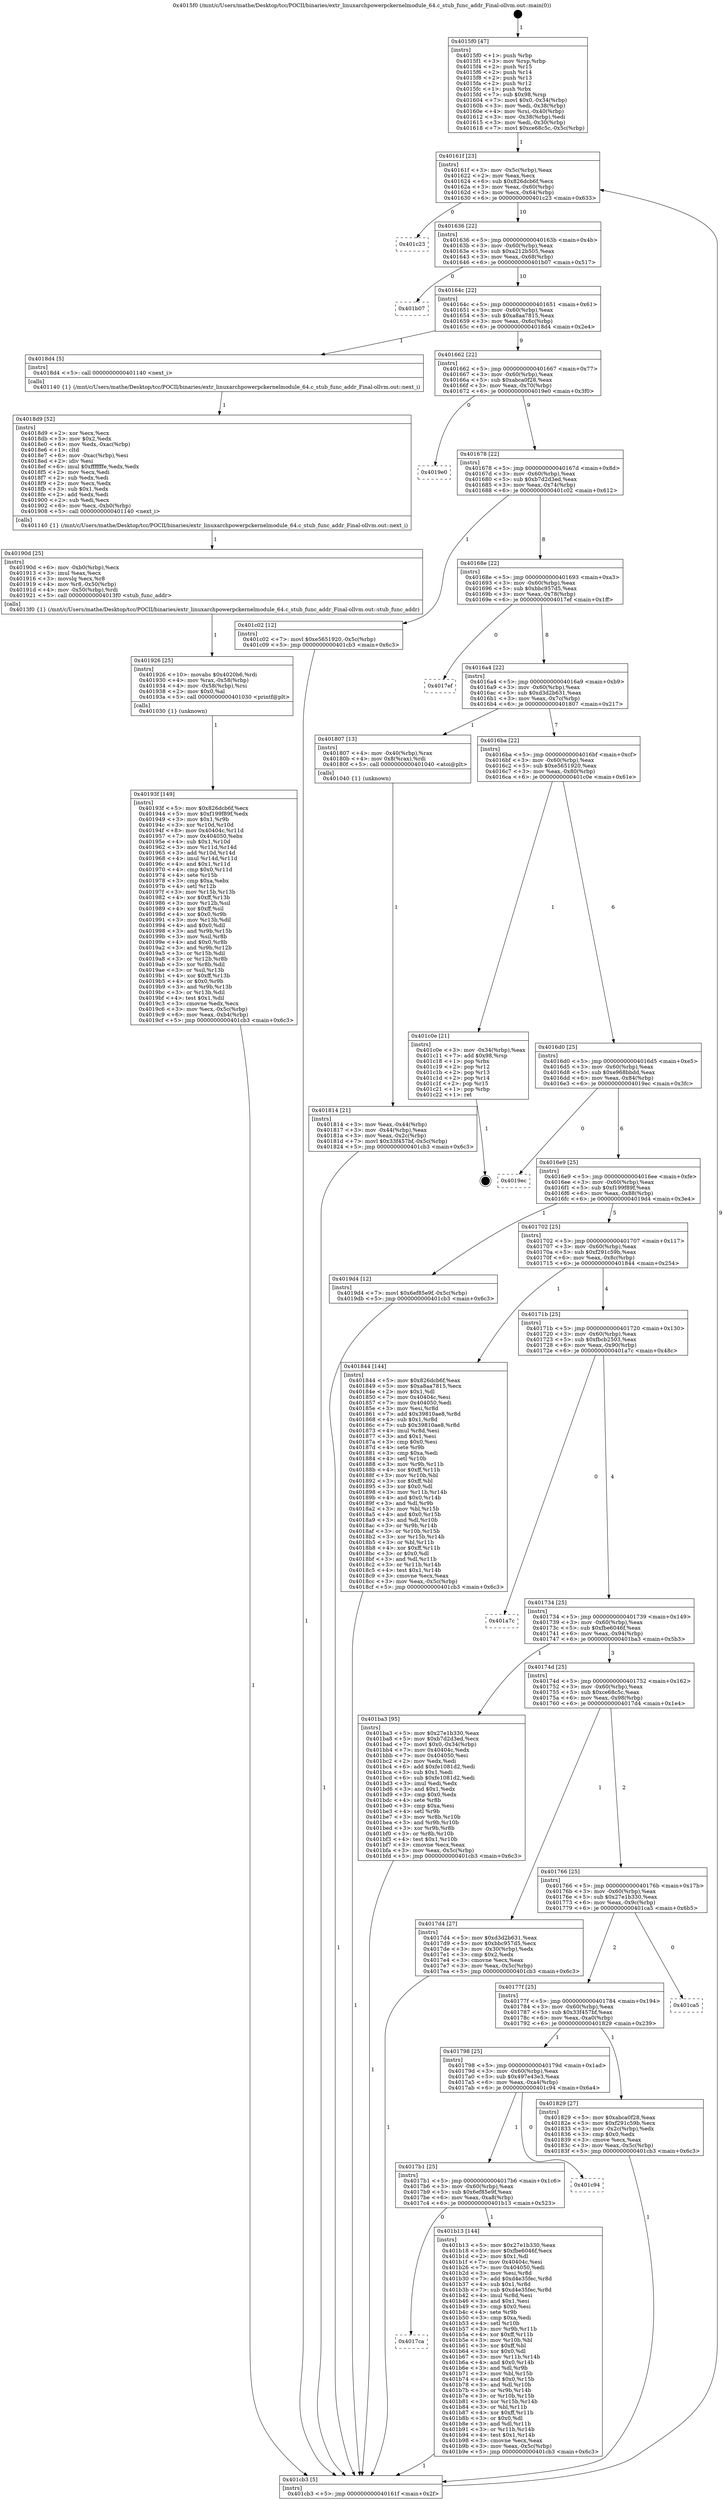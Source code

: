 digraph "0x4015f0" {
  label = "0x4015f0 (/mnt/c/Users/mathe/Desktop/tcc/POCII/binaries/extr_linuxarchpowerpckernelmodule_64.c_stub_func_addr_Final-ollvm.out::main(0))"
  labelloc = "t"
  node[shape=record]

  Entry [label="",width=0.3,height=0.3,shape=circle,fillcolor=black,style=filled]
  "0x40161f" [label="{
     0x40161f [23]\l
     | [instrs]\l
     &nbsp;&nbsp;0x40161f \<+3\>: mov -0x5c(%rbp),%eax\l
     &nbsp;&nbsp;0x401622 \<+2\>: mov %eax,%ecx\l
     &nbsp;&nbsp;0x401624 \<+6\>: sub $0x826dcb6f,%ecx\l
     &nbsp;&nbsp;0x40162a \<+3\>: mov %eax,-0x60(%rbp)\l
     &nbsp;&nbsp;0x40162d \<+3\>: mov %ecx,-0x64(%rbp)\l
     &nbsp;&nbsp;0x401630 \<+6\>: je 0000000000401c23 \<main+0x633\>\l
  }"]
  "0x401c23" [label="{
     0x401c23\l
  }", style=dashed]
  "0x401636" [label="{
     0x401636 [22]\l
     | [instrs]\l
     &nbsp;&nbsp;0x401636 \<+5\>: jmp 000000000040163b \<main+0x4b\>\l
     &nbsp;&nbsp;0x40163b \<+3\>: mov -0x60(%rbp),%eax\l
     &nbsp;&nbsp;0x40163e \<+5\>: sub $0xa212b505,%eax\l
     &nbsp;&nbsp;0x401643 \<+3\>: mov %eax,-0x68(%rbp)\l
     &nbsp;&nbsp;0x401646 \<+6\>: je 0000000000401b07 \<main+0x517\>\l
  }"]
  Exit [label="",width=0.3,height=0.3,shape=circle,fillcolor=black,style=filled,peripheries=2]
  "0x401b07" [label="{
     0x401b07\l
  }", style=dashed]
  "0x40164c" [label="{
     0x40164c [22]\l
     | [instrs]\l
     &nbsp;&nbsp;0x40164c \<+5\>: jmp 0000000000401651 \<main+0x61\>\l
     &nbsp;&nbsp;0x401651 \<+3\>: mov -0x60(%rbp),%eax\l
     &nbsp;&nbsp;0x401654 \<+5\>: sub $0xa8aa7815,%eax\l
     &nbsp;&nbsp;0x401659 \<+3\>: mov %eax,-0x6c(%rbp)\l
     &nbsp;&nbsp;0x40165c \<+6\>: je 00000000004018d4 \<main+0x2e4\>\l
  }"]
  "0x4017ca" [label="{
     0x4017ca\l
  }", style=dashed]
  "0x4018d4" [label="{
     0x4018d4 [5]\l
     | [instrs]\l
     &nbsp;&nbsp;0x4018d4 \<+5\>: call 0000000000401140 \<next_i\>\l
     | [calls]\l
     &nbsp;&nbsp;0x401140 \{1\} (/mnt/c/Users/mathe/Desktop/tcc/POCII/binaries/extr_linuxarchpowerpckernelmodule_64.c_stub_func_addr_Final-ollvm.out::next_i)\l
  }"]
  "0x401662" [label="{
     0x401662 [22]\l
     | [instrs]\l
     &nbsp;&nbsp;0x401662 \<+5\>: jmp 0000000000401667 \<main+0x77\>\l
     &nbsp;&nbsp;0x401667 \<+3\>: mov -0x60(%rbp),%eax\l
     &nbsp;&nbsp;0x40166a \<+5\>: sub $0xabca0f28,%eax\l
     &nbsp;&nbsp;0x40166f \<+3\>: mov %eax,-0x70(%rbp)\l
     &nbsp;&nbsp;0x401672 \<+6\>: je 00000000004019e0 \<main+0x3f0\>\l
  }"]
  "0x401b13" [label="{
     0x401b13 [144]\l
     | [instrs]\l
     &nbsp;&nbsp;0x401b13 \<+5\>: mov $0x27e1b330,%eax\l
     &nbsp;&nbsp;0x401b18 \<+5\>: mov $0xfbe6046f,%ecx\l
     &nbsp;&nbsp;0x401b1d \<+2\>: mov $0x1,%dl\l
     &nbsp;&nbsp;0x401b1f \<+7\>: mov 0x40404c,%esi\l
     &nbsp;&nbsp;0x401b26 \<+7\>: mov 0x404050,%edi\l
     &nbsp;&nbsp;0x401b2d \<+3\>: mov %esi,%r8d\l
     &nbsp;&nbsp;0x401b30 \<+7\>: add $0xd4e35fec,%r8d\l
     &nbsp;&nbsp;0x401b37 \<+4\>: sub $0x1,%r8d\l
     &nbsp;&nbsp;0x401b3b \<+7\>: sub $0xd4e35fec,%r8d\l
     &nbsp;&nbsp;0x401b42 \<+4\>: imul %r8d,%esi\l
     &nbsp;&nbsp;0x401b46 \<+3\>: and $0x1,%esi\l
     &nbsp;&nbsp;0x401b49 \<+3\>: cmp $0x0,%esi\l
     &nbsp;&nbsp;0x401b4c \<+4\>: sete %r9b\l
     &nbsp;&nbsp;0x401b50 \<+3\>: cmp $0xa,%edi\l
     &nbsp;&nbsp;0x401b53 \<+4\>: setl %r10b\l
     &nbsp;&nbsp;0x401b57 \<+3\>: mov %r9b,%r11b\l
     &nbsp;&nbsp;0x401b5a \<+4\>: xor $0xff,%r11b\l
     &nbsp;&nbsp;0x401b5e \<+3\>: mov %r10b,%bl\l
     &nbsp;&nbsp;0x401b61 \<+3\>: xor $0xff,%bl\l
     &nbsp;&nbsp;0x401b64 \<+3\>: xor $0x0,%dl\l
     &nbsp;&nbsp;0x401b67 \<+3\>: mov %r11b,%r14b\l
     &nbsp;&nbsp;0x401b6a \<+4\>: and $0x0,%r14b\l
     &nbsp;&nbsp;0x401b6e \<+3\>: and %dl,%r9b\l
     &nbsp;&nbsp;0x401b71 \<+3\>: mov %bl,%r15b\l
     &nbsp;&nbsp;0x401b74 \<+4\>: and $0x0,%r15b\l
     &nbsp;&nbsp;0x401b78 \<+3\>: and %dl,%r10b\l
     &nbsp;&nbsp;0x401b7b \<+3\>: or %r9b,%r14b\l
     &nbsp;&nbsp;0x401b7e \<+3\>: or %r10b,%r15b\l
     &nbsp;&nbsp;0x401b81 \<+3\>: xor %r15b,%r14b\l
     &nbsp;&nbsp;0x401b84 \<+3\>: or %bl,%r11b\l
     &nbsp;&nbsp;0x401b87 \<+4\>: xor $0xff,%r11b\l
     &nbsp;&nbsp;0x401b8b \<+3\>: or $0x0,%dl\l
     &nbsp;&nbsp;0x401b8e \<+3\>: and %dl,%r11b\l
     &nbsp;&nbsp;0x401b91 \<+3\>: or %r11b,%r14b\l
     &nbsp;&nbsp;0x401b94 \<+4\>: test $0x1,%r14b\l
     &nbsp;&nbsp;0x401b98 \<+3\>: cmovne %ecx,%eax\l
     &nbsp;&nbsp;0x401b9b \<+3\>: mov %eax,-0x5c(%rbp)\l
     &nbsp;&nbsp;0x401b9e \<+5\>: jmp 0000000000401cb3 \<main+0x6c3\>\l
  }"]
  "0x4019e0" [label="{
     0x4019e0\l
  }", style=dashed]
  "0x401678" [label="{
     0x401678 [22]\l
     | [instrs]\l
     &nbsp;&nbsp;0x401678 \<+5\>: jmp 000000000040167d \<main+0x8d\>\l
     &nbsp;&nbsp;0x40167d \<+3\>: mov -0x60(%rbp),%eax\l
     &nbsp;&nbsp;0x401680 \<+5\>: sub $0xb7d2d3ed,%eax\l
     &nbsp;&nbsp;0x401685 \<+3\>: mov %eax,-0x74(%rbp)\l
     &nbsp;&nbsp;0x401688 \<+6\>: je 0000000000401c02 \<main+0x612\>\l
  }"]
  "0x4017b1" [label="{
     0x4017b1 [25]\l
     | [instrs]\l
     &nbsp;&nbsp;0x4017b1 \<+5\>: jmp 00000000004017b6 \<main+0x1c6\>\l
     &nbsp;&nbsp;0x4017b6 \<+3\>: mov -0x60(%rbp),%eax\l
     &nbsp;&nbsp;0x4017b9 \<+5\>: sub $0x6ef85e9f,%eax\l
     &nbsp;&nbsp;0x4017be \<+6\>: mov %eax,-0xa8(%rbp)\l
     &nbsp;&nbsp;0x4017c4 \<+6\>: je 0000000000401b13 \<main+0x523\>\l
  }"]
  "0x401c02" [label="{
     0x401c02 [12]\l
     | [instrs]\l
     &nbsp;&nbsp;0x401c02 \<+7\>: movl $0xe5651920,-0x5c(%rbp)\l
     &nbsp;&nbsp;0x401c09 \<+5\>: jmp 0000000000401cb3 \<main+0x6c3\>\l
  }"]
  "0x40168e" [label="{
     0x40168e [22]\l
     | [instrs]\l
     &nbsp;&nbsp;0x40168e \<+5\>: jmp 0000000000401693 \<main+0xa3\>\l
     &nbsp;&nbsp;0x401693 \<+3\>: mov -0x60(%rbp),%eax\l
     &nbsp;&nbsp;0x401696 \<+5\>: sub $0xbbc957d5,%eax\l
     &nbsp;&nbsp;0x40169b \<+3\>: mov %eax,-0x78(%rbp)\l
     &nbsp;&nbsp;0x40169e \<+6\>: je 00000000004017ef \<main+0x1ff\>\l
  }"]
  "0x401c94" [label="{
     0x401c94\l
  }", style=dashed]
  "0x4017ef" [label="{
     0x4017ef\l
  }", style=dashed]
  "0x4016a4" [label="{
     0x4016a4 [22]\l
     | [instrs]\l
     &nbsp;&nbsp;0x4016a4 \<+5\>: jmp 00000000004016a9 \<main+0xb9\>\l
     &nbsp;&nbsp;0x4016a9 \<+3\>: mov -0x60(%rbp),%eax\l
     &nbsp;&nbsp;0x4016ac \<+5\>: sub $0xd3d2b631,%eax\l
     &nbsp;&nbsp;0x4016b1 \<+3\>: mov %eax,-0x7c(%rbp)\l
     &nbsp;&nbsp;0x4016b4 \<+6\>: je 0000000000401807 \<main+0x217\>\l
  }"]
  "0x40193f" [label="{
     0x40193f [149]\l
     | [instrs]\l
     &nbsp;&nbsp;0x40193f \<+5\>: mov $0x826dcb6f,%ecx\l
     &nbsp;&nbsp;0x401944 \<+5\>: mov $0xf199f89f,%edx\l
     &nbsp;&nbsp;0x401949 \<+3\>: mov $0x1,%r9b\l
     &nbsp;&nbsp;0x40194c \<+3\>: xor %r10d,%r10d\l
     &nbsp;&nbsp;0x40194f \<+8\>: mov 0x40404c,%r11d\l
     &nbsp;&nbsp;0x401957 \<+7\>: mov 0x404050,%ebx\l
     &nbsp;&nbsp;0x40195e \<+4\>: sub $0x1,%r10d\l
     &nbsp;&nbsp;0x401962 \<+3\>: mov %r11d,%r14d\l
     &nbsp;&nbsp;0x401965 \<+3\>: add %r10d,%r14d\l
     &nbsp;&nbsp;0x401968 \<+4\>: imul %r14d,%r11d\l
     &nbsp;&nbsp;0x40196c \<+4\>: and $0x1,%r11d\l
     &nbsp;&nbsp;0x401970 \<+4\>: cmp $0x0,%r11d\l
     &nbsp;&nbsp;0x401974 \<+4\>: sete %r15b\l
     &nbsp;&nbsp;0x401978 \<+3\>: cmp $0xa,%ebx\l
     &nbsp;&nbsp;0x40197b \<+4\>: setl %r12b\l
     &nbsp;&nbsp;0x40197f \<+3\>: mov %r15b,%r13b\l
     &nbsp;&nbsp;0x401982 \<+4\>: xor $0xff,%r13b\l
     &nbsp;&nbsp;0x401986 \<+3\>: mov %r12b,%sil\l
     &nbsp;&nbsp;0x401989 \<+4\>: xor $0xff,%sil\l
     &nbsp;&nbsp;0x40198d \<+4\>: xor $0x0,%r9b\l
     &nbsp;&nbsp;0x401991 \<+3\>: mov %r13b,%dil\l
     &nbsp;&nbsp;0x401994 \<+4\>: and $0x0,%dil\l
     &nbsp;&nbsp;0x401998 \<+3\>: and %r9b,%r15b\l
     &nbsp;&nbsp;0x40199b \<+3\>: mov %sil,%r8b\l
     &nbsp;&nbsp;0x40199e \<+4\>: and $0x0,%r8b\l
     &nbsp;&nbsp;0x4019a2 \<+3\>: and %r9b,%r12b\l
     &nbsp;&nbsp;0x4019a5 \<+3\>: or %r15b,%dil\l
     &nbsp;&nbsp;0x4019a8 \<+3\>: or %r12b,%r8b\l
     &nbsp;&nbsp;0x4019ab \<+3\>: xor %r8b,%dil\l
     &nbsp;&nbsp;0x4019ae \<+3\>: or %sil,%r13b\l
     &nbsp;&nbsp;0x4019b1 \<+4\>: xor $0xff,%r13b\l
     &nbsp;&nbsp;0x4019b5 \<+4\>: or $0x0,%r9b\l
     &nbsp;&nbsp;0x4019b9 \<+3\>: and %r9b,%r13b\l
     &nbsp;&nbsp;0x4019bc \<+3\>: or %r13b,%dil\l
     &nbsp;&nbsp;0x4019bf \<+4\>: test $0x1,%dil\l
     &nbsp;&nbsp;0x4019c3 \<+3\>: cmovne %edx,%ecx\l
     &nbsp;&nbsp;0x4019c6 \<+3\>: mov %ecx,-0x5c(%rbp)\l
     &nbsp;&nbsp;0x4019c9 \<+6\>: mov %eax,-0xb4(%rbp)\l
     &nbsp;&nbsp;0x4019cf \<+5\>: jmp 0000000000401cb3 \<main+0x6c3\>\l
  }"]
  "0x401807" [label="{
     0x401807 [13]\l
     | [instrs]\l
     &nbsp;&nbsp;0x401807 \<+4\>: mov -0x40(%rbp),%rax\l
     &nbsp;&nbsp;0x40180b \<+4\>: mov 0x8(%rax),%rdi\l
     &nbsp;&nbsp;0x40180f \<+5\>: call 0000000000401040 \<atoi@plt\>\l
     | [calls]\l
     &nbsp;&nbsp;0x401040 \{1\} (unknown)\l
  }"]
  "0x4016ba" [label="{
     0x4016ba [22]\l
     | [instrs]\l
     &nbsp;&nbsp;0x4016ba \<+5\>: jmp 00000000004016bf \<main+0xcf\>\l
     &nbsp;&nbsp;0x4016bf \<+3\>: mov -0x60(%rbp),%eax\l
     &nbsp;&nbsp;0x4016c2 \<+5\>: sub $0xe5651920,%eax\l
     &nbsp;&nbsp;0x4016c7 \<+3\>: mov %eax,-0x80(%rbp)\l
     &nbsp;&nbsp;0x4016ca \<+6\>: je 0000000000401c0e \<main+0x61e\>\l
  }"]
  "0x401926" [label="{
     0x401926 [25]\l
     | [instrs]\l
     &nbsp;&nbsp;0x401926 \<+10\>: movabs $0x4020b6,%rdi\l
     &nbsp;&nbsp;0x401930 \<+4\>: mov %rax,-0x58(%rbp)\l
     &nbsp;&nbsp;0x401934 \<+4\>: mov -0x58(%rbp),%rsi\l
     &nbsp;&nbsp;0x401938 \<+2\>: mov $0x0,%al\l
     &nbsp;&nbsp;0x40193a \<+5\>: call 0000000000401030 \<printf@plt\>\l
     | [calls]\l
     &nbsp;&nbsp;0x401030 \{1\} (unknown)\l
  }"]
  "0x401c0e" [label="{
     0x401c0e [21]\l
     | [instrs]\l
     &nbsp;&nbsp;0x401c0e \<+3\>: mov -0x34(%rbp),%eax\l
     &nbsp;&nbsp;0x401c11 \<+7\>: add $0x98,%rsp\l
     &nbsp;&nbsp;0x401c18 \<+1\>: pop %rbx\l
     &nbsp;&nbsp;0x401c19 \<+2\>: pop %r12\l
     &nbsp;&nbsp;0x401c1b \<+2\>: pop %r13\l
     &nbsp;&nbsp;0x401c1d \<+2\>: pop %r14\l
     &nbsp;&nbsp;0x401c1f \<+2\>: pop %r15\l
     &nbsp;&nbsp;0x401c21 \<+1\>: pop %rbp\l
     &nbsp;&nbsp;0x401c22 \<+1\>: ret\l
  }"]
  "0x4016d0" [label="{
     0x4016d0 [25]\l
     | [instrs]\l
     &nbsp;&nbsp;0x4016d0 \<+5\>: jmp 00000000004016d5 \<main+0xe5\>\l
     &nbsp;&nbsp;0x4016d5 \<+3\>: mov -0x60(%rbp),%eax\l
     &nbsp;&nbsp;0x4016d8 \<+5\>: sub $0xe968bbdd,%eax\l
     &nbsp;&nbsp;0x4016dd \<+6\>: mov %eax,-0x84(%rbp)\l
     &nbsp;&nbsp;0x4016e3 \<+6\>: je 00000000004019ec \<main+0x3fc\>\l
  }"]
  "0x40190d" [label="{
     0x40190d [25]\l
     | [instrs]\l
     &nbsp;&nbsp;0x40190d \<+6\>: mov -0xb0(%rbp),%ecx\l
     &nbsp;&nbsp;0x401913 \<+3\>: imul %eax,%ecx\l
     &nbsp;&nbsp;0x401916 \<+3\>: movslq %ecx,%r8\l
     &nbsp;&nbsp;0x401919 \<+4\>: mov %r8,-0x50(%rbp)\l
     &nbsp;&nbsp;0x40191d \<+4\>: mov -0x50(%rbp),%rdi\l
     &nbsp;&nbsp;0x401921 \<+5\>: call 00000000004013f0 \<stub_func_addr\>\l
     | [calls]\l
     &nbsp;&nbsp;0x4013f0 \{1\} (/mnt/c/Users/mathe/Desktop/tcc/POCII/binaries/extr_linuxarchpowerpckernelmodule_64.c_stub_func_addr_Final-ollvm.out::stub_func_addr)\l
  }"]
  "0x4019ec" [label="{
     0x4019ec\l
  }", style=dashed]
  "0x4016e9" [label="{
     0x4016e9 [25]\l
     | [instrs]\l
     &nbsp;&nbsp;0x4016e9 \<+5\>: jmp 00000000004016ee \<main+0xfe\>\l
     &nbsp;&nbsp;0x4016ee \<+3\>: mov -0x60(%rbp),%eax\l
     &nbsp;&nbsp;0x4016f1 \<+5\>: sub $0xf199f89f,%eax\l
     &nbsp;&nbsp;0x4016f6 \<+6\>: mov %eax,-0x88(%rbp)\l
     &nbsp;&nbsp;0x4016fc \<+6\>: je 00000000004019d4 \<main+0x3e4\>\l
  }"]
  "0x4018d9" [label="{
     0x4018d9 [52]\l
     | [instrs]\l
     &nbsp;&nbsp;0x4018d9 \<+2\>: xor %ecx,%ecx\l
     &nbsp;&nbsp;0x4018db \<+5\>: mov $0x2,%edx\l
     &nbsp;&nbsp;0x4018e0 \<+6\>: mov %edx,-0xac(%rbp)\l
     &nbsp;&nbsp;0x4018e6 \<+1\>: cltd\l
     &nbsp;&nbsp;0x4018e7 \<+6\>: mov -0xac(%rbp),%esi\l
     &nbsp;&nbsp;0x4018ed \<+2\>: idiv %esi\l
     &nbsp;&nbsp;0x4018ef \<+6\>: imul $0xfffffffe,%edx,%edx\l
     &nbsp;&nbsp;0x4018f5 \<+2\>: mov %ecx,%edi\l
     &nbsp;&nbsp;0x4018f7 \<+2\>: sub %edx,%edi\l
     &nbsp;&nbsp;0x4018f9 \<+2\>: mov %ecx,%edx\l
     &nbsp;&nbsp;0x4018fb \<+3\>: sub $0x1,%edx\l
     &nbsp;&nbsp;0x4018fe \<+2\>: add %edx,%edi\l
     &nbsp;&nbsp;0x401900 \<+2\>: sub %edi,%ecx\l
     &nbsp;&nbsp;0x401902 \<+6\>: mov %ecx,-0xb0(%rbp)\l
     &nbsp;&nbsp;0x401908 \<+5\>: call 0000000000401140 \<next_i\>\l
     | [calls]\l
     &nbsp;&nbsp;0x401140 \{1\} (/mnt/c/Users/mathe/Desktop/tcc/POCII/binaries/extr_linuxarchpowerpckernelmodule_64.c_stub_func_addr_Final-ollvm.out::next_i)\l
  }"]
  "0x4019d4" [label="{
     0x4019d4 [12]\l
     | [instrs]\l
     &nbsp;&nbsp;0x4019d4 \<+7\>: movl $0x6ef85e9f,-0x5c(%rbp)\l
     &nbsp;&nbsp;0x4019db \<+5\>: jmp 0000000000401cb3 \<main+0x6c3\>\l
  }"]
  "0x401702" [label="{
     0x401702 [25]\l
     | [instrs]\l
     &nbsp;&nbsp;0x401702 \<+5\>: jmp 0000000000401707 \<main+0x117\>\l
     &nbsp;&nbsp;0x401707 \<+3\>: mov -0x60(%rbp),%eax\l
     &nbsp;&nbsp;0x40170a \<+5\>: sub $0xf291c59b,%eax\l
     &nbsp;&nbsp;0x40170f \<+6\>: mov %eax,-0x8c(%rbp)\l
     &nbsp;&nbsp;0x401715 \<+6\>: je 0000000000401844 \<main+0x254\>\l
  }"]
  "0x401798" [label="{
     0x401798 [25]\l
     | [instrs]\l
     &nbsp;&nbsp;0x401798 \<+5\>: jmp 000000000040179d \<main+0x1ad\>\l
     &nbsp;&nbsp;0x40179d \<+3\>: mov -0x60(%rbp),%eax\l
     &nbsp;&nbsp;0x4017a0 \<+5\>: sub $0x497e43e3,%eax\l
     &nbsp;&nbsp;0x4017a5 \<+6\>: mov %eax,-0xa4(%rbp)\l
     &nbsp;&nbsp;0x4017ab \<+6\>: je 0000000000401c94 \<main+0x6a4\>\l
  }"]
  "0x401844" [label="{
     0x401844 [144]\l
     | [instrs]\l
     &nbsp;&nbsp;0x401844 \<+5\>: mov $0x826dcb6f,%eax\l
     &nbsp;&nbsp;0x401849 \<+5\>: mov $0xa8aa7815,%ecx\l
     &nbsp;&nbsp;0x40184e \<+2\>: mov $0x1,%dl\l
     &nbsp;&nbsp;0x401850 \<+7\>: mov 0x40404c,%esi\l
     &nbsp;&nbsp;0x401857 \<+7\>: mov 0x404050,%edi\l
     &nbsp;&nbsp;0x40185e \<+3\>: mov %esi,%r8d\l
     &nbsp;&nbsp;0x401861 \<+7\>: add $0x39810ae8,%r8d\l
     &nbsp;&nbsp;0x401868 \<+4\>: sub $0x1,%r8d\l
     &nbsp;&nbsp;0x40186c \<+7\>: sub $0x39810ae8,%r8d\l
     &nbsp;&nbsp;0x401873 \<+4\>: imul %r8d,%esi\l
     &nbsp;&nbsp;0x401877 \<+3\>: and $0x1,%esi\l
     &nbsp;&nbsp;0x40187a \<+3\>: cmp $0x0,%esi\l
     &nbsp;&nbsp;0x40187d \<+4\>: sete %r9b\l
     &nbsp;&nbsp;0x401881 \<+3\>: cmp $0xa,%edi\l
     &nbsp;&nbsp;0x401884 \<+4\>: setl %r10b\l
     &nbsp;&nbsp;0x401888 \<+3\>: mov %r9b,%r11b\l
     &nbsp;&nbsp;0x40188b \<+4\>: xor $0xff,%r11b\l
     &nbsp;&nbsp;0x40188f \<+3\>: mov %r10b,%bl\l
     &nbsp;&nbsp;0x401892 \<+3\>: xor $0xff,%bl\l
     &nbsp;&nbsp;0x401895 \<+3\>: xor $0x0,%dl\l
     &nbsp;&nbsp;0x401898 \<+3\>: mov %r11b,%r14b\l
     &nbsp;&nbsp;0x40189b \<+4\>: and $0x0,%r14b\l
     &nbsp;&nbsp;0x40189f \<+3\>: and %dl,%r9b\l
     &nbsp;&nbsp;0x4018a2 \<+3\>: mov %bl,%r15b\l
     &nbsp;&nbsp;0x4018a5 \<+4\>: and $0x0,%r15b\l
     &nbsp;&nbsp;0x4018a9 \<+3\>: and %dl,%r10b\l
     &nbsp;&nbsp;0x4018ac \<+3\>: or %r9b,%r14b\l
     &nbsp;&nbsp;0x4018af \<+3\>: or %r10b,%r15b\l
     &nbsp;&nbsp;0x4018b2 \<+3\>: xor %r15b,%r14b\l
     &nbsp;&nbsp;0x4018b5 \<+3\>: or %bl,%r11b\l
     &nbsp;&nbsp;0x4018b8 \<+4\>: xor $0xff,%r11b\l
     &nbsp;&nbsp;0x4018bc \<+3\>: or $0x0,%dl\l
     &nbsp;&nbsp;0x4018bf \<+3\>: and %dl,%r11b\l
     &nbsp;&nbsp;0x4018c2 \<+3\>: or %r11b,%r14b\l
     &nbsp;&nbsp;0x4018c5 \<+4\>: test $0x1,%r14b\l
     &nbsp;&nbsp;0x4018c9 \<+3\>: cmovne %ecx,%eax\l
     &nbsp;&nbsp;0x4018cc \<+3\>: mov %eax,-0x5c(%rbp)\l
     &nbsp;&nbsp;0x4018cf \<+5\>: jmp 0000000000401cb3 \<main+0x6c3\>\l
  }"]
  "0x40171b" [label="{
     0x40171b [25]\l
     | [instrs]\l
     &nbsp;&nbsp;0x40171b \<+5\>: jmp 0000000000401720 \<main+0x130\>\l
     &nbsp;&nbsp;0x401720 \<+3\>: mov -0x60(%rbp),%eax\l
     &nbsp;&nbsp;0x401723 \<+5\>: sub $0xfbcb2503,%eax\l
     &nbsp;&nbsp;0x401728 \<+6\>: mov %eax,-0x90(%rbp)\l
     &nbsp;&nbsp;0x40172e \<+6\>: je 0000000000401a7c \<main+0x48c\>\l
  }"]
  "0x401829" [label="{
     0x401829 [27]\l
     | [instrs]\l
     &nbsp;&nbsp;0x401829 \<+5\>: mov $0xabca0f28,%eax\l
     &nbsp;&nbsp;0x40182e \<+5\>: mov $0xf291c59b,%ecx\l
     &nbsp;&nbsp;0x401833 \<+3\>: mov -0x2c(%rbp),%edx\l
     &nbsp;&nbsp;0x401836 \<+3\>: cmp $0x0,%edx\l
     &nbsp;&nbsp;0x401839 \<+3\>: cmove %ecx,%eax\l
     &nbsp;&nbsp;0x40183c \<+3\>: mov %eax,-0x5c(%rbp)\l
     &nbsp;&nbsp;0x40183f \<+5\>: jmp 0000000000401cb3 \<main+0x6c3\>\l
  }"]
  "0x401a7c" [label="{
     0x401a7c\l
  }", style=dashed]
  "0x401734" [label="{
     0x401734 [25]\l
     | [instrs]\l
     &nbsp;&nbsp;0x401734 \<+5\>: jmp 0000000000401739 \<main+0x149\>\l
     &nbsp;&nbsp;0x401739 \<+3\>: mov -0x60(%rbp),%eax\l
     &nbsp;&nbsp;0x40173c \<+5\>: sub $0xfbe6046f,%eax\l
     &nbsp;&nbsp;0x401741 \<+6\>: mov %eax,-0x94(%rbp)\l
     &nbsp;&nbsp;0x401747 \<+6\>: je 0000000000401ba3 \<main+0x5b3\>\l
  }"]
  "0x40177f" [label="{
     0x40177f [25]\l
     | [instrs]\l
     &nbsp;&nbsp;0x40177f \<+5\>: jmp 0000000000401784 \<main+0x194\>\l
     &nbsp;&nbsp;0x401784 \<+3\>: mov -0x60(%rbp),%eax\l
     &nbsp;&nbsp;0x401787 \<+5\>: sub $0x33f457bf,%eax\l
     &nbsp;&nbsp;0x40178c \<+6\>: mov %eax,-0xa0(%rbp)\l
     &nbsp;&nbsp;0x401792 \<+6\>: je 0000000000401829 \<main+0x239\>\l
  }"]
  "0x401ba3" [label="{
     0x401ba3 [95]\l
     | [instrs]\l
     &nbsp;&nbsp;0x401ba3 \<+5\>: mov $0x27e1b330,%eax\l
     &nbsp;&nbsp;0x401ba8 \<+5\>: mov $0xb7d2d3ed,%ecx\l
     &nbsp;&nbsp;0x401bad \<+7\>: movl $0x0,-0x34(%rbp)\l
     &nbsp;&nbsp;0x401bb4 \<+7\>: mov 0x40404c,%edx\l
     &nbsp;&nbsp;0x401bbb \<+7\>: mov 0x404050,%esi\l
     &nbsp;&nbsp;0x401bc2 \<+2\>: mov %edx,%edi\l
     &nbsp;&nbsp;0x401bc4 \<+6\>: add $0xfe1081d2,%edi\l
     &nbsp;&nbsp;0x401bca \<+3\>: sub $0x1,%edi\l
     &nbsp;&nbsp;0x401bcd \<+6\>: sub $0xfe1081d2,%edi\l
     &nbsp;&nbsp;0x401bd3 \<+3\>: imul %edi,%edx\l
     &nbsp;&nbsp;0x401bd6 \<+3\>: and $0x1,%edx\l
     &nbsp;&nbsp;0x401bd9 \<+3\>: cmp $0x0,%edx\l
     &nbsp;&nbsp;0x401bdc \<+4\>: sete %r8b\l
     &nbsp;&nbsp;0x401be0 \<+3\>: cmp $0xa,%esi\l
     &nbsp;&nbsp;0x401be3 \<+4\>: setl %r9b\l
     &nbsp;&nbsp;0x401be7 \<+3\>: mov %r8b,%r10b\l
     &nbsp;&nbsp;0x401bea \<+3\>: and %r9b,%r10b\l
     &nbsp;&nbsp;0x401bed \<+3\>: xor %r9b,%r8b\l
     &nbsp;&nbsp;0x401bf0 \<+3\>: or %r8b,%r10b\l
     &nbsp;&nbsp;0x401bf3 \<+4\>: test $0x1,%r10b\l
     &nbsp;&nbsp;0x401bf7 \<+3\>: cmovne %ecx,%eax\l
     &nbsp;&nbsp;0x401bfa \<+3\>: mov %eax,-0x5c(%rbp)\l
     &nbsp;&nbsp;0x401bfd \<+5\>: jmp 0000000000401cb3 \<main+0x6c3\>\l
  }"]
  "0x40174d" [label="{
     0x40174d [25]\l
     | [instrs]\l
     &nbsp;&nbsp;0x40174d \<+5\>: jmp 0000000000401752 \<main+0x162\>\l
     &nbsp;&nbsp;0x401752 \<+3\>: mov -0x60(%rbp),%eax\l
     &nbsp;&nbsp;0x401755 \<+5\>: sub $0xce68c5c,%eax\l
     &nbsp;&nbsp;0x40175a \<+6\>: mov %eax,-0x98(%rbp)\l
     &nbsp;&nbsp;0x401760 \<+6\>: je 00000000004017d4 \<main+0x1e4\>\l
  }"]
  "0x401ca5" [label="{
     0x401ca5\l
  }", style=dashed]
  "0x4017d4" [label="{
     0x4017d4 [27]\l
     | [instrs]\l
     &nbsp;&nbsp;0x4017d4 \<+5\>: mov $0xd3d2b631,%eax\l
     &nbsp;&nbsp;0x4017d9 \<+5\>: mov $0xbbc957d5,%ecx\l
     &nbsp;&nbsp;0x4017de \<+3\>: mov -0x30(%rbp),%edx\l
     &nbsp;&nbsp;0x4017e1 \<+3\>: cmp $0x2,%edx\l
     &nbsp;&nbsp;0x4017e4 \<+3\>: cmovne %ecx,%eax\l
     &nbsp;&nbsp;0x4017e7 \<+3\>: mov %eax,-0x5c(%rbp)\l
     &nbsp;&nbsp;0x4017ea \<+5\>: jmp 0000000000401cb3 \<main+0x6c3\>\l
  }"]
  "0x401766" [label="{
     0x401766 [25]\l
     | [instrs]\l
     &nbsp;&nbsp;0x401766 \<+5\>: jmp 000000000040176b \<main+0x17b\>\l
     &nbsp;&nbsp;0x40176b \<+3\>: mov -0x60(%rbp),%eax\l
     &nbsp;&nbsp;0x40176e \<+5\>: sub $0x27e1b330,%eax\l
     &nbsp;&nbsp;0x401773 \<+6\>: mov %eax,-0x9c(%rbp)\l
     &nbsp;&nbsp;0x401779 \<+6\>: je 0000000000401ca5 \<main+0x6b5\>\l
  }"]
  "0x401cb3" [label="{
     0x401cb3 [5]\l
     | [instrs]\l
     &nbsp;&nbsp;0x401cb3 \<+5\>: jmp 000000000040161f \<main+0x2f\>\l
  }"]
  "0x4015f0" [label="{
     0x4015f0 [47]\l
     | [instrs]\l
     &nbsp;&nbsp;0x4015f0 \<+1\>: push %rbp\l
     &nbsp;&nbsp;0x4015f1 \<+3\>: mov %rsp,%rbp\l
     &nbsp;&nbsp;0x4015f4 \<+2\>: push %r15\l
     &nbsp;&nbsp;0x4015f6 \<+2\>: push %r14\l
     &nbsp;&nbsp;0x4015f8 \<+2\>: push %r13\l
     &nbsp;&nbsp;0x4015fa \<+2\>: push %r12\l
     &nbsp;&nbsp;0x4015fc \<+1\>: push %rbx\l
     &nbsp;&nbsp;0x4015fd \<+7\>: sub $0x98,%rsp\l
     &nbsp;&nbsp;0x401604 \<+7\>: movl $0x0,-0x34(%rbp)\l
     &nbsp;&nbsp;0x40160b \<+3\>: mov %edi,-0x38(%rbp)\l
     &nbsp;&nbsp;0x40160e \<+4\>: mov %rsi,-0x40(%rbp)\l
     &nbsp;&nbsp;0x401612 \<+3\>: mov -0x38(%rbp),%edi\l
     &nbsp;&nbsp;0x401615 \<+3\>: mov %edi,-0x30(%rbp)\l
     &nbsp;&nbsp;0x401618 \<+7\>: movl $0xce68c5c,-0x5c(%rbp)\l
  }"]
  "0x401814" [label="{
     0x401814 [21]\l
     | [instrs]\l
     &nbsp;&nbsp;0x401814 \<+3\>: mov %eax,-0x44(%rbp)\l
     &nbsp;&nbsp;0x401817 \<+3\>: mov -0x44(%rbp),%eax\l
     &nbsp;&nbsp;0x40181a \<+3\>: mov %eax,-0x2c(%rbp)\l
     &nbsp;&nbsp;0x40181d \<+7\>: movl $0x33f457bf,-0x5c(%rbp)\l
     &nbsp;&nbsp;0x401824 \<+5\>: jmp 0000000000401cb3 \<main+0x6c3\>\l
  }"]
  Entry -> "0x4015f0" [label=" 1"]
  "0x40161f" -> "0x401c23" [label=" 0"]
  "0x40161f" -> "0x401636" [label=" 10"]
  "0x401c0e" -> Exit [label=" 1"]
  "0x401636" -> "0x401b07" [label=" 0"]
  "0x401636" -> "0x40164c" [label=" 10"]
  "0x401c02" -> "0x401cb3" [label=" 1"]
  "0x40164c" -> "0x4018d4" [label=" 1"]
  "0x40164c" -> "0x401662" [label=" 9"]
  "0x401ba3" -> "0x401cb3" [label=" 1"]
  "0x401662" -> "0x4019e0" [label=" 0"]
  "0x401662" -> "0x401678" [label=" 9"]
  "0x401b13" -> "0x401cb3" [label=" 1"]
  "0x401678" -> "0x401c02" [label=" 1"]
  "0x401678" -> "0x40168e" [label=" 8"]
  "0x4017b1" -> "0x401b13" [label=" 1"]
  "0x40168e" -> "0x4017ef" [label=" 0"]
  "0x40168e" -> "0x4016a4" [label=" 8"]
  "0x4017b1" -> "0x4017ca" [label=" 0"]
  "0x4016a4" -> "0x401807" [label=" 1"]
  "0x4016a4" -> "0x4016ba" [label=" 7"]
  "0x401798" -> "0x401c94" [label=" 0"]
  "0x4016ba" -> "0x401c0e" [label=" 1"]
  "0x4016ba" -> "0x4016d0" [label=" 6"]
  "0x401798" -> "0x4017b1" [label=" 1"]
  "0x4016d0" -> "0x4019ec" [label=" 0"]
  "0x4016d0" -> "0x4016e9" [label=" 6"]
  "0x4019d4" -> "0x401cb3" [label=" 1"]
  "0x4016e9" -> "0x4019d4" [label=" 1"]
  "0x4016e9" -> "0x401702" [label=" 5"]
  "0x40193f" -> "0x401cb3" [label=" 1"]
  "0x401702" -> "0x401844" [label=" 1"]
  "0x401702" -> "0x40171b" [label=" 4"]
  "0x401926" -> "0x40193f" [label=" 1"]
  "0x40171b" -> "0x401a7c" [label=" 0"]
  "0x40171b" -> "0x401734" [label=" 4"]
  "0x40190d" -> "0x401926" [label=" 1"]
  "0x401734" -> "0x401ba3" [label=" 1"]
  "0x401734" -> "0x40174d" [label=" 3"]
  "0x4018d4" -> "0x4018d9" [label=" 1"]
  "0x40174d" -> "0x4017d4" [label=" 1"]
  "0x40174d" -> "0x401766" [label=" 2"]
  "0x4017d4" -> "0x401cb3" [label=" 1"]
  "0x4015f0" -> "0x40161f" [label=" 1"]
  "0x401cb3" -> "0x40161f" [label=" 9"]
  "0x401807" -> "0x401814" [label=" 1"]
  "0x401814" -> "0x401cb3" [label=" 1"]
  "0x401844" -> "0x401cb3" [label=" 1"]
  "0x401766" -> "0x401ca5" [label=" 0"]
  "0x401766" -> "0x40177f" [label=" 2"]
  "0x4018d9" -> "0x40190d" [label=" 1"]
  "0x40177f" -> "0x401829" [label=" 1"]
  "0x40177f" -> "0x401798" [label=" 1"]
  "0x401829" -> "0x401cb3" [label=" 1"]
}
